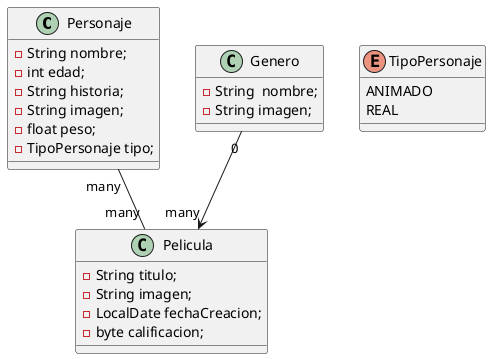 @startuml
Personaje "many" -- "many" Pelicula
Genero  "0"--> "many" Pelicula

 class Personaje {
    - String nombre;
    - int edad;
    - String historia;
    - String imagen;
    - float peso;
    - TipoPersonaje tipo;
}

 class Genero {
     - String  nombre;
     - String imagen;
}

 class Pelicula {
    - String titulo;
    - String imagen;
    - LocalDate fechaCreacion;
    - byte calificacion;
}


enum TipoPersonaje {
    ANIMADO
    REAL
}



@enduml